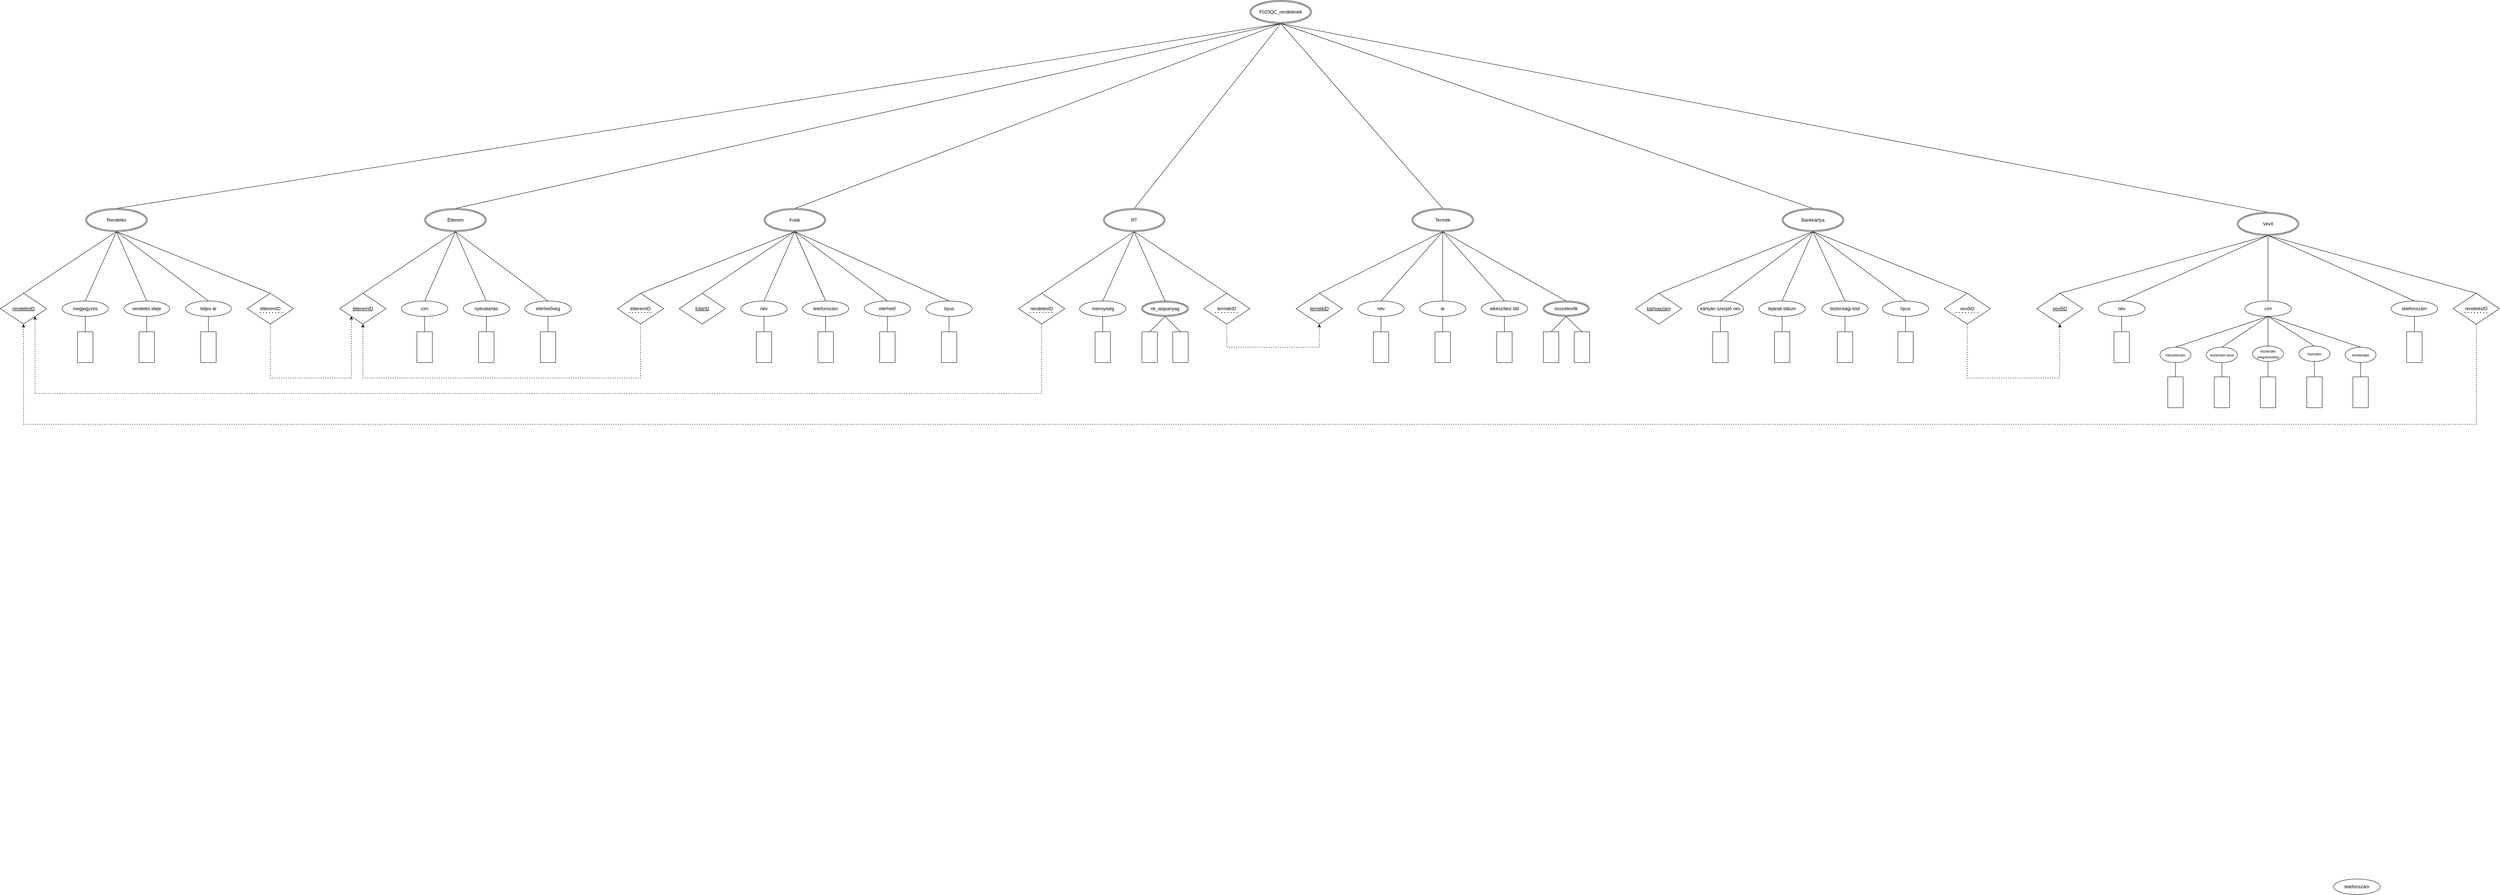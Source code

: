 <mxfile version="22.1.7" type="device">
  <diagram name="1 oldal" id="myJMkdNbuJBDaG0NU8WV">
    <mxGraphModel dx="2656" dy="1704" grid="1" gridSize="10" guides="1" tooltips="1" connect="1" arrows="1" fold="1" page="1" pageScale="1" pageWidth="827" pageHeight="1169" math="0" shadow="0">
      <root>
        <mxCell id="Xh-Kn0di37GIqZYWOdox-0" />
        <mxCell id="Xh-Kn0di37GIqZYWOdox-1" parent="Xh-Kn0di37GIqZYWOdox-0" />
        <mxCell id="Xh-Kn0di37GIqZYWOdox-28" value="név" style="ellipse;whiteSpace=wrap;html=1;align=center;" parent="Xh-Kn0di37GIqZYWOdox-1" vertex="1">
          <mxGeometry x="420" y="720" width="120" height="40" as="geometry" />
        </mxCell>
        <mxCell id="Xh-Kn0di37GIqZYWOdox-30" value="elérhető" style="ellipse;whiteSpace=wrap;html=1;align=center;" parent="Xh-Kn0di37GIqZYWOdox-1" vertex="1">
          <mxGeometry x="740" y="720" width="120" height="40" as="geometry" />
        </mxCell>
        <mxCell id="Xh-Kn0di37GIqZYWOdox-31" value="típus" style="ellipse;whiteSpace=wrap;html=1;align=center;" parent="Xh-Kn0di37GIqZYWOdox-1" vertex="1">
          <mxGeometry x="900" y="720" width="120" height="40" as="geometry" />
        </mxCell>
        <mxCell id="Xh-Kn0di37GIqZYWOdox-32" value="" style="endArrow=none;html=1;rounded=0;exitX=0.5;exitY=0;exitDx=0;exitDy=0;entryX=0.5;entryY=1;entryDx=0;entryDy=0;" parent="Xh-Kn0di37GIqZYWOdox-1" source="Xh-Kn0di37GIqZYWOdox-28" target="aaN7hWeITXNE_rKxyTwj-9" edge="1">
          <mxGeometry width="50" height="50" relative="1" as="geometry">
            <mxPoint x="600" y="710" as="sourcePoint" />
            <mxPoint x="410" y="630" as="targetPoint" />
          </mxGeometry>
        </mxCell>
        <mxCell id="Xh-Kn0di37GIqZYWOdox-33" value="" style="endArrow=none;html=1;rounded=0;exitX=0.5;exitY=0;exitDx=0;exitDy=0;entryX=0.5;entryY=1;entryDx=0;entryDy=0;" parent="Xh-Kn0di37GIqZYWOdox-1" source="Xh-Kn0di37GIqZYWOdox-29" target="aaN7hWeITXNE_rKxyTwj-9" edge="1">
          <mxGeometry width="50" height="50" relative="1" as="geometry">
            <mxPoint x="600" y="710" as="sourcePoint" />
            <mxPoint x="410" y="630" as="targetPoint" />
          </mxGeometry>
        </mxCell>
        <mxCell id="Xh-Kn0di37GIqZYWOdox-34" value="" style="endArrow=none;html=1;rounded=0;exitX=0.5;exitY=0;exitDx=0;exitDy=0;entryX=0.5;entryY=1;entryDx=0;entryDy=0;" parent="Xh-Kn0di37GIqZYWOdox-1" source="Xh-Kn0di37GIqZYWOdox-30" target="aaN7hWeITXNE_rKxyTwj-9" edge="1">
          <mxGeometry width="50" height="50" relative="1" as="geometry">
            <mxPoint x="600" y="710" as="sourcePoint" />
            <mxPoint x="410" y="630" as="targetPoint" />
          </mxGeometry>
        </mxCell>
        <mxCell id="Xh-Kn0di37GIqZYWOdox-35" value="" style="endArrow=none;html=1;rounded=0;exitX=0.5;exitY=0;exitDx=0;exitDy=0;entryX=0.5;entryY=1;entryDx=0;entryDy=0;" parent="Xh-Kn0di37GIqZYWOdox-1" source="Xh-Kn0di37GIqZYWOdox-29" target="aaN7hWeITXNE_rKxyTwj-9" edge="1">
          <mxGeometry width="50" height="50" relative="1" as="geometry">
            <mxPoint x="600" y="710" as="sourcePoint" />
            <mxPoint x="410" y="630" as="targetPoint" />
          </mxGeometry>
        </mxCell>
        <mxCell id="Xh-Kn0di37GIqZYWOdox-36" value="cím" style="ellipse;whiteSpace=wrap;html=1;align=center;" parent="Xh-Kn0di37GIqZYWOdox-1" vertex="1">
          <mxGeometry x="-460" y="720" width="120" height="40" as="geometry" />
        </mxCell>
        <mxCell id="Xh-Kn0di37GIqZYWOdox-37" value="elérhetőség" style="ellipse;whiteSpace=wrap;html=1;align=center;" parent="Xh-Kn0di37GIqZYWOdox-1" vertex="1">
          <mxGeometry x="-140" y="720" width="120" height="40" as="geometry" />
        </mxCell>
        <mxCell id="Xh-Kn0di37GIqZYWOdox-38" value="" style="endArrow=none;html=1;rounded=0;exitX=0.5;exitY=0;exitDx=0;exitDy=0;entryX=0.5;entryY=1;entryDx=0;entryDy=0;" parent="Xh-Kn0di37GIqZYWOdox-1" source="Xh-Kn0di37GIqZYWOdox-36" target="aaN7hWeITXNE_rKxyTwj-4" edge="1">
          <mxGeometry width="50" height="50" relative="1" as="geometry">
            <mxPoint x="-700" y="710" as="sourcePoint" />
            <mxPoint x="-640.0" y="630" as="targetPoint" />
          </mxGeometry>
        </mxCell>
        <mxCell id="Xh-Kn0di37GIqZYWOdox-39" value="" style="endArrow=none;html=1;rounded=0;exitX=0.5;exitY=0;exitDx=0;exitDy=0;entryX=0.5;entryY=1;entryDx=0;entryDy=0;" parent="Xh-Kn0di37GIqZYWOdox-1" source="Xh-Kn0di37GIqZYWOdox-37" target="aaN7hWeITXNE_rKxyTwj-4" edge="1">
          <mxGeometry width="50" height="50" relative="1" as="geometry">
            <mxPoint x="-700" y="710" as="sourcePoint" />
            <mxPoint x="-640.0" y="630" as="targetPoint" />
          </mxGeometry>
        </mxCell>
        <mxCell id="Xh-Kn0di37GIqZYWOdox-40" value="rendelés ideje" style="ellipse;whiteSpace=wrap;html=1;align=center;" parent="Xh-Kn0di37GIqZYWOdox-1" vertex="1">
          <mxGeometry x="-1180" y="720" width="119" height="40" as="geometry" />
        </mxCell>
        <mxCell id="Xh-Kn0di37GIqZYWOdox-41" value="megjegyzés" style="ellipse;whiteSpace=wrap;html=1;align=center;" parent="Xh-Kn0di37GIqZYWOdox-1" vertex="1">
          <mxGeometry x="-1340" y="720" width="120" height="40" as="geometry" />
        </mxCell>
        <mxCell id="Xh-Kn0di37GIqZYWOdox-44" value="" style="endArrow=none;html=1;rounded=0;exitX=0.5;exitY=0;exitDx=0;exitDy=0;entryX=0.5;entryY=1;entryDx=0;entryDy=0;" parent="Xh-Kn0di37GIqZYWOdox-1" source="Xh-Kn0di37GIqZYWOdox-40" target="M4JssvtR45Zc9jd6a05l-2" edge="1">
          <mxGeometry width="50" height="50" relative="1" as="geometry">
            <mxPoint x="-1100" y="670" as="sourcePoint" />
            <mxPoint x="-1220" y="590" as="targetPoint" />
          </mxGeometry>
        </mxCell>
        <mxCell id="Xh-Kn0di37GIqZYWOdox-45" value="" style="endArrow=none;html=1;rounded=0;exitX=0.5;exitY=0;exitDx=0;exitDy=0;entryX=0.5;entryY=1;entryDx=0;entryDy=0;" parent="Xh-Kn0di37GIqZYWOdox-1" source="Xh-Kn0di37GIqZYWOdox-41" target="M4JssvtR45Zc9jd6a05l-2" edge="1">
          <mxGeometry width="50" height="50" relative="1" as="geometry">
            <mxPoint x="-1100" y="670" as="sourcePoint" />
            <mxPoint x="-1220" y="590" as="targetPoint" />
          </mxGeometry>
        </mxCell>
        <mxCell id="Xh-Kn0di37GIqZYWOdox-46" value="ár" style="ellipse;whiteSpace=wrap;html=1;align=center;" parent="Xh-Kn0di37GIqZYWOdox-1" vertex="1">
          <mxGeometry x="2180" y="720" width="120" height="40" as="geometry" />
        </mxCell>
        <mxCell id="Xh-Kn0di37GIqZYWOdox-47" value="név" style="ellipse;whiteSpace=wrap;html=1;align=center;" parent="Xh-Kn0di37GIqZYWOdox-1" vertex="1">
          <mxGeometry x="2020" y="720" width="120" height="40" as="geometry" />
        </mxCell>
        <mxCell id="Xh-Kn0di37GIqZYWOdox-48" value="elkészítési idő" style="ellipse;whiteSpace=wrap;html=1;align=center;" parent="Xh-Kn0di37GIqZYWOdox-1" vertex="1">
          <mxGeometry x="2340" y="720" width="120" height="40" as="geometry" />
        </mxCell>
        <mxCell id="Xh-Kn0di37GIqZYWOdox-49" value="" style="endArrow=none;html=1;rounded=0;exitX=0.5;exitY=1;exitDx=0;exitDy=0;entryX=0.5;entryY=0;entryDx=0;entryDy=0;" parent="Xh-Kn0di37GIqZYWOdox-1" source="aaN7hWeITXNE_rKxyTwj-10" target="Xh-Kn0di37GIqZYWOdox-47" edge="1">
          <mxGeometry width="50" height="50" relative="1" as="geometry">
            <mxPoint x="1980" y="940" as="sourcePoint" />
            <mxPoint x="2150" y="1130" as="targetPoint" />
          </mxGeometry>
        </mxCell>
        <mxCell id="Xh-Kn0di37GIqZYWOdox-50" value="" style="endArrow=none;html=1;rounded=0;exitX=0.5;exitY=1;exitDx=0;exitDy=0;entryX=0.5;entryY=0;entryDx=0;entryDy=0;" parent="Xh-Kn0di37GIqZYWOdox-1" source="aaN7hWeITXNE_rKxyTwj-10" target="Xh-Kn0di37GIqZYWOdox-46" edge="1">
          <mxGeometry width="50" height="50" relative="1" as="geometry">
            <mxPoint x="1980" y="940" as="sourcePoint" />
            <mxPoint x="2150" y="1130" as="targetPoint" />
          </mxGeometry>
        </mxCell>
        <mxCell id="Xh-Kn0di37GIqZYWOdox-51" value="" style="endArrow=none;html=1;rounded=0;exitX=0.5;exitY=1;exitDx=0;exitDy=0;entryX=0.5;entryY=0;entryDx=0;entryDy=0;" parent="Xh-Kn0di37GIqZYWOdox-1" source="aaN7hWeITXNE_rKxyTwj-10" target="Xh-Kn0di37GIqZYWOdox-48" edge="1">
          <mxGeometry width="50" height="50" relative="1" as="geometry">
            <mxPoint x="1980" y="940" as="sourcePoint" />
            <mxPoint x="2150" y="1130" as="targetPoint" />
          </mxGeometry>
        </mxCell>
        <mxCell id="Xh-Kn0di37GIqZYWOdox-52" value="név" style="ellipse;whiteSpace=wrap;html=1;align=center;" parent="Xh-Kn0di37GIqZYWOdox-1" vertex="1">
          <mxGeometry x="3940" y="720" width="121" height="40" as="geometry" />
        </mxCell>
        <mxCell id="Xh-Kn0di37GIqZYWOdox-53" value="telefonszám" style="ellipse;whiteSpace=wrap;html=1;align=center;" parent="Xh-Kn0di37GIqZYWOdox-1" vertex="1">
          <mxGeometry x="4699" y="720" width="121" height="40" as="geometry" />
        </mxCell>
        <mxCell id="Xh-Kn0di37GIqZYWOdox-54" value="" style="endArrow=none;html=1;rounded=0;exitX=0.5;exitY=0;exitDx=0;exitDy=0;entryX=0.5;entryY=1;entryDx=0;entryDy=0;" parent="Xh-Kn0di37GIqZYWOdox-1" source="Xh-Kn0di37GIqZYWOdox-52" target="aaN7hWeITXNE_rKxyTwj-14" edge="1">
          <mxGeometry width="50" height="50" relative="1" as="geometry">
            <mxPoint x="2659" y="350" as="sourcePoint" />
            <mxPoint x="2619" y="240" as="targetPoint" />
          </mxGeometry>
        </mxCell>
        <mxCell id="Xh-Kn0di37GIqZYWOdox-55" value="" style="endArrow=none;html=1;rounded=0;exitX=0.5;exitY=0;exitDx=0;exitDy=0;entryX=0.5;entryY=1;entryDx=0;entryDy=0;" parent="Xh-Kn0di37GIqZYWOdox-1" source="Xh-Kn0di37GIqZYWOdox-53" target="aaN7hWeITXNE_rKxyTwj-14" edge="1">
          <mxGeometry width="50" height="50" relative="1" as="geometry">
            <mxPoint x="2659" y="350" as="sourcePoint" />
            <mxPoint x="2619" y="240" as="targetPoint" />
          </mxGeometry>
        </mxCell>
        <mxCell id="Xh-Kn0di37GIqZYWOdox-56" value="lejárati dátum" style="ellipse;whiteSpace=wrap;html=1;align=center;" parent="Xh-Kn0di37GIqZYWOdox-1" vertex="1">
          <mxGeometry x="3060" y="720" width="120" height="40" as="geometry" />
        </mxCell>
        <mxCell id="Xh-Kn0di37GIqZYWOdox-57" value="kártyán szerplő név" style="ellipse;whiteSpace=wrap;html=1;align=center;" parent="Xh-Kn0di37GIqZYWOdox-1" vertex="1">
          <mxGeometry x="2900" y="720" width="120" height="40" as="geometry" />
        </mxCell>
        <mxCell id="Xh-Kn0di37GIqZYWOdox-58" value="biztonsági kód" style="ellipse;whiteSpace=wrap;html=1;align=center;" parent="Xh-Kn0di37GIqZYWOdox-1" vertex="1">
          <mxGeometry x="3223" y="720" width="120" height="40" as="geometry" />
        </mxCell>
        <mxCell id="Xh-Kn0di37GIqZYWOdox-60" value="" style="endArrow=none;html=1;rounded=0;exitX=0.5;exitY=0;exitDx=0;exitDy=0;entryX=0.5;entryY=1;entryDx=0;entryDy=0;" parent="Xh-Kn0di37GIqZYWOdox-1" source="Xh-Kn0di37GIqZYWOdox-57" target="345c_xZCL3WyElE7TL_T-0" edge="1">
          <mxGeometry width="50" height="50" relative="1" as="geometry">
            <mxPoint x="3843" y="540" as="sourcePoint" />
            <mxPoint x="3953.0" y="460" as="targetPoint" />
          </mxGeometry>
        </mxCell>
        <mxCell id="Xh-Kn0di37GIqZYWOdox-61" value="" style="endArrow=none;html=1;rounded=0;exitX=0.5;exitY=0;exitDx=0;exitDy=0;entryX=0.5;entryY=1;entryDx=0;entryDy=0;" parent="Xh-Kn0di37GIqZYWOdox-1" source="Xh-Kn0di37GIqZYWOdox-56" target="345c_xZCL3WyElE7TL_T-0" edge="1">
          <mxGeometry width="50" height="50" relative="1" as="geometry">
            <mxPoint x="3843" y="540" as="sourcePoint" />
            <mxPoint x="3953.0" y="460" as="targetPoint" />
          </mxGeometry>
        </mxCell>
        <mxCell id="Xh-Kn0di37GIqZYWOdox-62" value="" style="endArrow=none;html=1;rounded=0;exitX=0.5;exitY=0;exitDx=0;exitDy=0;entryX=0.5;entryY=1;entryDx=0;entryDy=0;" parent="Xh-Kn0di37GIqZYWOdox-1" source="Xh-Kn0di37GIqZYWOdox-58" target="345c_xZCL3WyElE7TL_T-0" edge="1">
          <mxGeometry width="50" height="50" relative="1" as="geometry">
            <mxPoint x="3843" y="540" as="sourcePoint" />
            <mxPoint x="3953.0" y="460" as="targetPoint" />
          </mxGeometry>
        </mxCell>
        <mxCell id="Xh-Kn0di37GIqZYWOdox-63" value="" style="endArrow=none;html=1;rounded=0;exitX=0.5;exitY=0;exitDx=0;exitDy=0;entryX=0.5;entryY=1;entryDx=0;entryDy=0;" parent="Xh-Kn0di37GIqZYWOdox-1" source="Xh-Kn0di37GIqZYWOdox-59" target="345c_xZCL3WyElE7TL_T-0" edge="1">
          <mxGeometry width="50" height="50" relative="1" as="geometry">
            <mxPoint x="3843" y="540" as="sourcePoint" />
            <mxPoint x="3953.0" y="460" as="targetPoint" />
          </mxGeometry>
        </mxCell>
        <mxCell id="Xh-Kn0di37GIqZYWOdox-65" value="" style="endArrow=none;html=1;rounded=0;exitX=0.5;exitY=0;exitDx=0;exitDy=0;entryX=0.5;entryY=1;entryDx=0;entryDy=0;" parent="Xh-Kn0di37GIqZYWOdox-1" source="345c_xZCL3WyElE7TL_T-1" target="345c_xZCL3WyElE7TL_T-0" edge="1">
          <mxGeometry width="50" height="50" relative="1" as="geometry">
            <mxPoint x="2663" y="700" as="sourcePoint" />
            <mxPoint x="3953.0" y="460" as="targetPoint" />
          </mxGeometry>
        </mxCell>
        <mxCell id="Xh-Kn0di37GIqZYWOdox-67" value="" style="endArrow=none;html=1;rounded=0;exitX=0.5;exitY=0;exitDx=0;exitDy=0;entryX=0.5;entryY=1;entryDx=0;entryDy=0;" parent="Xh-Kn0di37GIqZYWOdox-1" source="aaN7hWeITXNE_rKxyTwj-15" target="aaN7hWeITXNE_rKxyTwj-14" edge="1">
          <mxGeometry width="50" height="50" relative="1" as="geometry">
            <mxPoint x="1739" y="390.0" as="sourcePoint" />
            <mxPoint x="1909" y="240" as="targetPoint" />
          </mxGeometry>
        </mxCell>
        <mxCell id="Xh-Kn0di37GIqZYWOdox-69" value="" style="endArrow=none;html=1;rounded=0;entryX=0.5;entryY=1;entryDx=0;entryDy=0;exitX=0.5;exitY=0;exitDx=0;exitDy=0;" parent="Xh-Kn0di37GIqZYWOdox-1" source="aaN7hWeITXNE_rKxyTwj-2" target="M4JssvtR45Zc9jd6a05l-2" edge="1">
          <mxGeometry width="50" height="50" relative="1" as="geometry">
            <mxPoint x="-1410" y="670" as="sourcePoint" />
            <mxPoint x="-1220" y="590" as="targetPoint" />
          </mxGeometry>
        </mxCell>
        <mxCell id="Xh-Kn0di37GIqZYWOdox-71" value="" style="endArrow=none;html=1;rounded=0;exitX=0.5;exitY=1;exitDx=0;exitDy=0;entryX=0.5;entryY=0;entryDx=0;entryDy=0;" parent="Xh-Kn0di37GIqZYWOdox-1" source="aaN7hWeITXNE_rKxyTwj-10" target="aaN7hWeITXNE_rKxyTwj-11" edge="1">
          <mxGeometry width="50" height="50" relative="1" as="geometry">
            <mxPoint x="1980" y="940" as="sourcePoint" />
            <mxPoint x="1740.0" y="820" as="targetPoint" />
          </mxGeometry>
        </mxCell>
        <mxCell id="Xh-Kn0di37GIqZYWOdox-73" value="" style="endArrow=none;html=1;rounded=0;exitX=0.5;exitY=0;exitDx=0;exitDy=0;entryX=0.5;entryY=1;entryDx=0;entryDy=0;" parent="Xh-Kn0di37GIqZYWOdox-1" source="aaN7hWeITXNE_rKxyTwj-6" target="aaN7hWeITXNE_rKxyTwj-4" edge="1">
          <mxGeometry width="50" height="50" relative="1" as="geometry">
            <mxPoint x="-820.0" y="750.0" as="sourcePoint" />
            <mxPoint x="-640.0" y="630" as="targetPoint" />
          </mxGeometry>
        </mxCell>
        <mxCell id="Xh-Kn0di37GIqZYWOdox-76" value="" style="endArrow=none;html=1;rounded=0;exitX=0.5;exitY=0;exitDx=0;exitDy=0;entryX=0.5;entryY=1;entryDx=0;entryDy=0;" parent="Xh-Kn0di37GIqZYWOdox-1" source="aaN7hWeITXNE_rKxyTwj-5" target="aaN7hWeITXNE_rKxyTwj-4" edge="1">
          <mxGeometry width="50" height="50" relative="1" as="geometry">
            <mxPoint x="-600.0" y="750.0" as="sourcePoint" />
            <mxPoint x="-640.0" y="630" as="targetPoint" />
          </mxGeometry>
        </mxCell>
        <mxCell id="Xh-Kn0di37GIqZYWOdox-78" value="" style="endArrow=none;html=1;rounded=0;exitX=0.5;exitY=0;exitDx=0;exitDy=0;entryX=0.5;entryY=1;entryDx=0;entryDy=0;" parent="Xh-Kn0di37GIqZYWOdox-1" source="aaN7hWeITXNE_rKxyTwj-1" target="M4JssvtR45Zc9jd6a05l-2" edge="1">
          <mxGeometry width="50" height="50" relative="1" as="geometry">
            <mxPoint x="-1040" y="710.0" as="sourcePoint" />
            <mxPoint x="-1220" y="590" as="targetPoint" />
          </mxGeometry>
        </mxCell>
        <mxCell id="Xh-Kn0di37GIqZYWOdox-80" value="" style="endArrow=none;html=1;rounded=0;exitX=0.5;exitY=1;exitDx=0;exitDy=0;entryX=0.5;entryY=0;entryDx=0;entryDy=0;" parent="Xh-Kn0di37GIqZYWOdox-1" source="aaN7hWeITXNE_rKxyTwj-10" target="dBNDkM5XXraihJlwGYf0-1" edge="1">
          <mxGeometry width="50" height="50" relative="1" as="geometry">
            <mxPoint x="1980" y="940" as="sourcePoint" />
            <mxPoint x="2560" y="720" as="targetPoint" />
          </mxGeometry>
        </mxCell>
        <mxCell id="Xh-Kn0di37GIqZYWOdox-83" value="&lt;font style=&quot;font-size: 9px;&quot;&gt;közterület megnevezése&lt;/font&gt;" style="ellipse;whiteSpace=wrap;html=1;align=center;" parent="Xh-Kn0di37GIqZYWOdox-1" vertex="1">
          <mxGeometry x="4340" y="837" width="80" height="40" as="geometry" />
        </mxCell>
        <mxCell id="Xh-Kn0di37GIqZYWOdox-84" value="&lt;font style=&quot;font-size: 9px;&quot;&gt;közterület neve&lt;/font&gt;" style="ellipse;whiteSpace=wrap;html=1;align=center;" parent="Xh-Kn0di37GIqZYWOdox-1" vertex="1">
          <mxGeometry x="4220" y="840" width="80.5" height="40" as="geometry" />
        </mxCell>
        <mxCell id="Xh-Kn0di37GIqZYWOdox-85" value="&lt;font style=&quot;font-size: 9px;&quot;&gt;irányítószám&lt;/font&gt;" style="ellipse;whiteSpace=wrap;html=1;align=center;" parent="Xh-Kn0di37GIqZYWOdox-1" vertex="1">
          <mxGeometry x="4100" y="840" width="80" height="40" as="geometry" />
        </mxCell>
        <mxCell id="Xh-Kn0di37GIqZYWOdox-86" value="&lt;font style=&quot;font-size: 9px;&quot;&gt;házszám&lt;/font&gt;" style="ellipse;whiteSpace=wrap;html=1;align=center;" parent="Xh-Kn0di37GIqZYWOdox-1" vertex="1">
          <mxGeometry x="4460" y="837" width="80.5" height="40" as="geometry" />
        </mxCell>
        <mxCell id="Xh-Kn0di37GIqZYWOdox-87" value="&lt;font style=&quot;font-size: 9px;&quot;&gt;emelet/ajtó&lt;/font&gt;" style="ellipse;whiteSpace=wrap;html=1;align=center;" parent="Xh-Kn0di37GIqZYWOdox-1" vertex="1">
          <mxGeometry x="4580" y="840" width="80" height="40" as="geometry" />
        </mxCell>
        <mxCell id="Xh-Kn0di37GIqZYWOdox-93" value="" style="endArrow=none;html=1;rounded=0;exitX=0.5;exitY=0;exitDx=0;exitDy=0;entryX=0.5;entryY=1;entryDx=0;entryDy=0;" parent="Xh-Kn0di37GIqZYWOdox-1" source="aaN7hWeITXNE_rKxyTwj-8" target="aaN7hWeITXNE_rKxyTwj-9" edge="1">
          <mxGeometry width="50" height="50" relative="1" as="geometry">
            <mxPoint x="170" y="750.0" as="sourcePoint" />
            <mxPoint x="410" y="630" as="targetPoint" />
          </mxGeometry>
        </mxCell>
        <mxCell id="M4JssvtR45Zc9jd6a05l-2" value="Rendelés" style="ellipse;shape=doubleEllipse;margin=3;whiteSpace=wrap;html=1;align=center;" parent="Xh-Kn0di37GIqZYWOdox-1" vertex="1">
          <mxGeometry x="-1279" y="480" width="160" height="60" as="geometry" />
        </mxCell>
        <mxCell id="aaN7hWeITXNE_rKxyTwj-1" value="teljes ár" style="ellipse;whiteSpace=wrap;html=1;align=center;" parent="Xh-Kn0di37GIqZYWOdox-1" vertex="1">
          <mxGeometry x="-1020" y="720" width="119" height="40" as="geometry" />
        </mxCell>
        <mxCell id="aaN7hWeITXNE_rKxyTwj-2" value="rendelésID" style="shape=rhombus;perimeter=rhombusPerimeter;whiteSpace=wrap;html=1;align=center;fontStyle=4" parent="Xh-Kn0di37GIqZYWOdox-1" vertex="1">
          <mxGeometry x="-1500" y="700" width="120" height="80" as="geometry" />
        </mxCell>
        <mxCell id="aaN7hWeITXNE_rKxyTwj-4" value="Étterem" style="ellipse;shape=doubleEllipse;margin=3;whiteSpace=wrap;html=1;align=center;" parent="Xh-Kn0di37GIqZYWOdox-1" vertex="1">
          <mxGeometry x="-400" y="480" width="160" height="60" as="geometry" />
        </mxCell>
        <mxCell id="aaN7hWeITXNE_rKxyTwj-5" value="nyitvatartás" style="ellipse;whiteSpace=wrap;html=1;align=center;" parent="Xh-Kn0di37GIqZYWOdox-1" vertex="1">
          <mxGeometry x="-300" y="720" width="120" height="40" as="geometry" />
        </mxCell>
        <mxCell id="aaN7hWeITXNE_rKxyTwj-6" value="étteremID" style="shape=rhombus;perimeter=rhombusPerimeter;whiteSpace=wrap;html=1;align=center;fontStyle=4" parent="Xh-Kn0di37GIqZYWOdox-1" vertex="1">
          <mxGeometry x="-620" y="700" width="120" height="80" as="geometry" />
        </mxCell>
        <mxCell id="aaN7hWeITXNE_rKxyTwj-7" value="" style="endArrow=none;html=1;rounded=0;exitX=0.5;exitY=0;exitDx=0;exitDy=0;entryX=0.5;entryY=1;entryDx=0;entryDy=0;" parent="Xh-Kn0di37GIqZYWOdox-1" source="Xh-Kn0di37GIqZYWOdox-31" target="aaN7hWeITXNE_rKxyTwj-9" edge="1">
          <mxGeometry width="50" height="50" relative="1" as="geometry">
            <mxPoint x="410" y="870" as="sourcePoint" />
            <mxPoint x="730" y="900" as="targetPoint" />
          </mxGeometry>
        </mxCell>
        <mxCell id="Xh-Kn0di37GIqZYWOdox-29" value="telefonszám" style="ellipse;whiteSpace=wrap;html=1;align=center;" parent="Xh-Kn0di37GIqZYWOdox-1" vertex="1">
          <mxGeometry x="580" y="720" width="120" height="40" as="geometry" />
        </mxCell>
        <mxCell id="aaN7hWeITXNE_rKxyTwj-8" value="futárID" style="shape=rhombus;perimeter=rhombusPerimeter;whiteSpace=wrap;html=1;align=center;fontStyle=4" parent="Xh-Kn0di37GIqZYWOdox-1" vertex="1">
          <mxGeometry x="260" y="700" width="120" height="80" as="geometry" />
        </mxCell>
        <mxCell id="aaN7hWeITXNE_rKxyTwj-9" value="Futár" style="ellipse;shape=doubleEllipse;margin=3;whiteSpace=wrap;html=1;align=center;" parent="Xh-Kn0di37GIqZYWOdox-1" vertex="1">
          <mxGeometry x="480" y="480" width="160" height="60" as="geometry" />
        </mxCell>
        <mxCell id="aaN7hWeITXNE_rKxyTwj-10" value="Termék" style="ellipse;shape=doubleEllipse;margin=3;whiteSpace=wrap;html=1;align=center;" parent="Xh-Kn0di37GIqZYWOdox-1" vertex="1">
          <mxGeometry x="2160" y="480" width="160" height="60" as="geometry" />
        </mxCell>
        <mxCell id="aaN7hWeITXNE_rKxyTwj-14" value="Vevő" style="ellipse;shape=doubleEllipse;margin=3;whiteSpace=wrap;html=1;align=center;" parent="Xh-Kn0di37GIqZYWOdox-1" vertex="1">
          <mxGeometry x="4300" y="490" width="160" height="60" as="geometry" />
        </mxCell>
        <mxCell id="aaN7hWeITXNE_rKxyTwj-15" value="vevőID" style="shape=rhombus;perimeter=rhombusPerimeter;whiteSpace=wrap;html=1;align=center;fontStyle=4" parent="Xh-Kn0di37GIqZYWOdox-1" vertex="1">
          <mxGeometry x="3780" y="700" width="120" height="80" as="geometry" />
        </mxCell>
        <mxCell id="345c_xZCL3WyElE7TL_T-0" value="Bankkártya" style="ellipse;shape=doubleEllipse;margin=3;whiteSpace=wrap;html=1;align=center;" parent="Xh-Kn0di37GIqZYWOdox-1" vertex="1">
          <mxGeometry x="3120" y="480" width="160" height="60" as="geometry" />
        </mxCell>
        <mxCell id="345c_xZCL3WyElE7TL_T-1" value="kártyaszám" style="shape=rhombus;perimeter=rhombusPerimeter;whiteSpace=wrap;html=1;align=center;fontStyle=4" parent="Xh-Kn0di37GIqZYWOdox-1" vertex="1">
          <mxGeometry x="2740" y="700" width="120" height="80" as="geometry" />
        </mxCell>
        <mxCell id="r0x1wRawukBs28vUSTCK-0" value="rendelésID" style="shape=rhombus;perimeter=rhombusPerimeter;whiteSpace=wrap;html=1;align=center;fontStyle=0" parent="Xh-Kn0di37GIqZYWOdox-1" vertex="1">
          <mxGeometry x="4860" y="700" width="120" height="80" as="geometry" />
        </mxCell>
        <mxCell id="r0x1wRawukBs28vUSTCK-1" value="" style="endArrow=none;html=1;rounded=0;exitX=0.5;exitY=0;exitDx=0;exitDy=0;entryX=0.5;entryY=1;entryDx=0;entryDy=0;" parent="Xh-Kn0di37GIqZYWOdox-1" source="r0x1wRawukBs28vUSTCK-0" target="aaN7hWeITXNE_rKxyTwj-14" edge="1">
          <mxGeometry width="50" height="50" relative="1" as="geometry">
            <mxPoint x="2060" y="320" as="sourcePoint" />
            <mxPoint x="2110" y="270" as="targetPoint" />
          </mxGeometry>
        </mxCell>
        <mxCell id="yQFo7qpWRUm1xgnEiaSd-1" value="vevőID" style="shape=rhombus;perimeter=rhombusPerimeter;whiteSpace=wrap;html=1;align=center;" parent="Xh-Kn0di37GIqZYWOdox-1" vertex="1">
          <mxGeometry x="3540" y="700" width="120" height="80" as="geometry" />
        </mxCell>
        <mxCell id="yQFo7qpWRUm1xgnEiaSd-2" value="" style="endArrow=none;html=1;rounded=0;exitX=0.5;exitY=0;exitDx=0;exitDy=0;entryX=0.5;entryY=1;entryDx=0;entryDy=0;" parent="Xh-Kn0di37GIqZYWOdox-1" source="yQFo7qpWRUm1xgnEiaSd-1" target="345c_xZCL3WyElE7TL_T-0" edge="1">
          <mxGeometry width="50" height="50" relative="1" as="geometry">
            <mxPoint x="3463" y="700" as="sourcePoint" />
            <mxPoint x="2723" y="870" as="targetPoint" />
          </mxGeometry>
        </mxCell>
        <mxCell id="yQFo7qpWRUm1xgnEiaSd-3" value="" style="endArrow=classic;html=1;rounded=0;exitX=0.5;exitY=1;exitDx=0;exitDy=0;entryX=0.5;entryY=1;entryDx=0;entryDy=0;edgeStyle=orthogonalEdgeStyle;dashed=1;" parent="Xh-Kn0di37GIqZYWOdox-1" source="yQFo7qpWRUm1xgnEiaSd-1" target="aaN7hWeITXNE_rKxyTwj-15" edge="1">
          <mxGeometry width="50" height="50" relative="1" as="geometry">
            <mxPoint x="690" y="790" as="sourcePoint" />
            <mxPoint x="740" y="740" as="targetPoint" />
            <Array as="points">
              <mxPoint x="3600" y="920" />
              <mxPoint x="3840" y="920" />
            </Array>
          </mxGeometry>
        </mxCell>
        <mxCell id="DVLYHYs1H094bhxdaPZL-0" value="étteremID" style="shape=rhombus;perimeter=rhombusPerimeter;whiteSpace=wrap;html=1;align=center;" parent="Xh-Kn0di37GIqZYWOdox-1" vertex="1">
          <mxGeometry x="-860" y="700" width="120" height="80" as="geometry" />
        </mxCell>
        <mxCell id="DVLYHYs1H094bhxdaPZL-1" value="" style="endArrow=none;html=1;rounded=0;exitX=0.5;exitY=1;exitDx=0;exitDy=0;entryX=0.5;entryY=0;entryDx=0;entryDy=0;" parent="Xh-Kn0di37GIqZYWOdox-1" source="M4JssvtR45Zc9jd6a05l-2" target="DVLYHYs1H094bhxdaPZL-0" edge="1">
          <mxGeometry width="50" height="50" relative="1" as="geometry">
            <mxPoint x="-460" y="840" as="sourcePoint" />
            <mxPoint x="-410" y="790" as="targetPoint" />
          </mxGeometry>
        </mxCell>
        <mxCell id="DVLYHYs1H094bhxdaPZL-2" value="" style="endArrow=classic;html=1;rounded=0;entryX=0;entryY=1;entryDx=0;entryDy=0;edgeStyle=orthogonalEdgeStyle;exitX=0.5;exitY=1;exitDx=0;exitDy=0;dashed=1;" parent="Xh-Kn0di37GIqZYWOdox-1" source="DVLYHYs1H094bhxdaPZL-0" target="aaN7hWeITXNE_rKxyTwj-6" edge="1">
          <mxGeometry width="50" height="50" relative="1" as="geometry">
            <mxPoint x="-460" y="840" as="sourcePoint" />
            <mxPoint x="-410" y="790" as="targetPoint" />
            <Array as="points">
              <mxPoint x="-800" y="920" />
              <mxPoint x="-590" y="920" />
            </Array>
          </mxGeometry>
        </mxCell>
        <mxCell id="ncjee4Aue2dsqnZww5rq-0" value="étteremID" style="shape=rhombus;perimeter=rhombusPerimeter;whiteSpace=wrap;html=1;align=center;" parent="Xh-Kn0di37GIqZYWOdox-1" vertex="1">
          <mxGeometry x="100" y="700" width="120" height="80" as="geometry" />
        </mxCell>
        <mxCell id="ncjee4Aue2dsqnZww5rq-1" value="" style="endArrow=none;html=1;rounded=0;exitX=0.5;exitY=0;exitDx=0;exitDy=0;entryX=0.5;entryY=1;entryDx=0;entryDy=0;" parent="Xh-Kn0di37GIqZYWOdox-1" source="ncjee4Aue2dsqnZww5rq-0" target="aaN7hWeITXNE_rKxyTwj-9" edge="1">
          <mxGeometry width="50" height="50" relative="1" as="geometry">
            <mxPoint x="60" y="720" as="sourcePoint" />
            <mxPoint x="110" y="670" as="targetPoint" />
          </mxGeometry>
        </mxCell>
        <mxCell id="ncjee4Aue2dsqnZww5rq-2" value="" style="endArrow=classic;html=1;rounded=0;exitX=0.5;exitY=1;exitDx=0;exitDy=0;entryX=0.5;entryY=1;entryDx=0;entryDy=0;edgeStyle=orthogonalEdgeStyle;dashed=1;" parent="Xh-Kn0di37GIqZYWOdox-1" source="ncjee4Aue2dsqnZww5rq-0" target="aaN7hWeITXNE_rKxyTwj-6" edge="1">
          <mxGeometry width="50" height="50" relative="1" as="geometry">
            <mxPoint x="60" y="720" as="sourcePoint" />
            <mxPoint x="110" y="670" as="targetPoint" />
            <Array as="points">
              <mxPoint x="160" y="920" />
              <mxPoint x="-560" y="920" />
            </Array>
          </mxGeometry>
        </mxCell>
        <mxCell id="PA8aLBM9HCZWolVJA6t9-0" value="RT" style="ellipse;shape=doubleEllipse;margin=3;whiteSpace=wrap;html=1;align=center;" parent="Xh-Kn0di37GIqZYWOdox-1" vertex="1">
          <mxGeometry x="1360" y="480" width="160" height="60" as="geometry" />
        </mxCell>
        <mxCell id="PA8aLBM9HCZWolVJA6t9-1" value="mennyiség" style="ellipse;whiteSpace=wrap;html=1;align=center;" parent="Xh-Kn0di37GIqZYWOdox-1" vertex="1">
          <mxGeometry x="1298.5" y="720" width="120" height="40" as="geometry" />
        </mxCell>
        <mxCell id="PA8aLBM9HCZWolVJA6t9-2" value="" style="endArrow=none;html=1;rounded=0;exitX=0.5;exitY=0;exitDx=0;exitDy=0;entryX=0.5;entryY=1;entryDx=0;entryDy=0;" parent="Xh-Kn0di37GIqZYWOdox-1" source="PA8aLBM9HCZWolVJA6t9-1" target="PA8aLBM9HCZWolVJA6t9-0" edge="1">
          <mxGeometry width="50" height="50" relative="1" as="geometry">
            <mxPoint x="610" y="965" as="sourcePoint" />
            <mxPoint x="660" y="915" as="targetPoint" />
          </mxGeometry>
        </mxCell>
        <mxCell id="PA8aLBM9HCZWolVJA6t9-4" value="rendelésID" style="shape=rhombus;perimeter=rhombusPerimeter;whiteSpace=wrap;html=1;align=center;" parent="Xh-Kn0di37GIqZYWOdox-1" vertex="1">
          <mxGeometry x="1140" y="700" width="120" height="80" as="geometry" />
        </mxCell>
        <mxCell id="PA8aLBM9HCZWolVJA6t9-5" value="" style="endArrow=none;html=1;rounded=0;exitX=0.5;exitY=0;exitDx=0;exitDy=0;entryX=0.5;entryY=1;entryDx=0;entryDy=0;" parent="Xh-Kn0di37GIqZYWOdox-1" source="PA8aLBM9HCZWolVJA6t9-4" target="PA8aLBM9HCZWolVJA6t9-0" edge="1">
          <mxGeometry width="50" height="50" relative="1" as="geometry">
            <mxPoint x="790" y="965" as="sourcePoint" />
            <mxPoint x="840" y="915" as="targetPoint" />
          </mxGeometry>
        </mxCell>
        <mxCell id="PA8aLBM9HCZWolVJA6t9-6" value="termékID" style="shape=rhombus;perimeter=rhombusPerimeter;whiteSpace=wrap;html=1;align=center;" parent="Xh-Kn0di37GIqZYWOdox-1" vertex="1">
          <mxGeometry x="1620" y="700" width="120" height="80" as="geometry" />
        </mxCell>
        <mxCell id="PA8aLBM9HCZWolVJA6t9-7" value="" style="endArrow=none;html=1;rounded=0;exitX=0.5;exitY=1;exitDx=0;exitDy=0;entryX=0.5;entryY=0;entryDx=0;entryDy=0;" parent="Xh-Kn0di37GIqZYWOdox-1" source="PA8aLBM9HCZWolVJA6t9-0" target="PA8aLBM9HCZWolVJA6t9-6" edge="1">
          <mxGeometry width="50" height="50" relative="1" as="geometry">
            <mxPoint x="1470" y="795" as="sourcePoint" />
            <mxPoint x="1520" y="745" as="targetPoint" />
          </mxGeometry>
        </mxCell>
        <mxCell id="PA8aLBM9HCZWolVJA6t9-8" value="" style="endArrow=classic;html=1;rounded=0;exitX=0.5;exitY=1;exitDx=0;exitDy=0;entryX=1;entryY=1;entryDx=0;entryDy=0;edgeStyle=orthogonalEdgeStyle;dashed=1;" parent="Xh-Kn0di37GIqZYWOdox-1" source="PA8aLBM9HCZWolVJA6t9-4" target="aaN7hWeITXNE_rKxyTwj-2" edge="1">
          <mxGeometry width="50" height="50" relative="1" as="geometry">
            <mxPoint x="1610" y="690" as="sourcePoint" />
            <mxPoint x="-1414.118" y="820" as="targetPoint" />
            <Array as="points">
              <mxPoint x="1200" y="960" />
              <mxPoint x="-1410" y="960" />
            </Array>
          </mxGeometry>
        </mxCell>
        <mxCell id="aaN7hWeITXNE_rKxyTwj-11" value="termékID" style="shape=rhombus;perimeter=rhombusPerimeter;whiteSpace=wrap;html=1;align=center;fontStyle=4" parent="Xh-Kn0di37GIqZYWOdox-1" vertex="1">
          <mxGeometry x="1860" y="700" width="120" height="80" as="geometry" />
        </mxCell>
        <mxCell id="g_2qllGUYKkwJUjAIWZy-0" value="" style="endArrow=classic;html=1;rounded=0;exitX=0.5;exitY=1;exitDx=0;exitDy=0;entryX=0.5;entryY=1;entryDx=0;entryDy=0;edgeStyle=orthogonalEdgeStyle;dashed=1;" parent="Xh-Kn0di37GIqZYWOdox-1" source="PA8aLBM9HCZWolVJA6t9-6" target="aaN7hWeITXNE_rKxyTwj-11" edge="1">
          <mxGeometry width="50" height="50" relative="1" as="geometry">
            <mxPoint x="2050" y="500" as="sourcePoint" />
            <mxPoint x="2100" y="450" as="targetPoint" />
            <Array as="points">
              <mxPoint x="1680" y="840" />
              <mxPoint x="1920" y="840" />
            </Array>
          </mxGeometry>
        </mxCell>
        <mxCell id="pCgSt5Hupfk0SRYjgn7x-1" value="" style="endArrow=classic;html=1;rounded=0;exitX=0.5;exitY=1;exitDx=0;exitDy=0;entryX=0.5;entryY=1;entryDx=0;entryDy=0;edgeStyle=orthogonalEdgeStyle;dashed=1;" parent="Xh-Kn0di37GIqZYWOdox-1" source="r0x1wRawukBs28vUSTCK-0" target="aaN7hWeITXNE_rKxyTwj-2" edge="1">
          <mxGeometry width="50" height="50" relative="1" as="geometry">
            <mxPoint x="4870" y="660" as="sourcePoint" />
            <mxPoint x="4920" y="610" as="targetPoint" />
            <Array as="points">
              <mxPoint x="4920" y="1040" />
              <mxPoint x="-1440" y="1040" />
            </Array>
          </mxGeometry>
        </mxCell>
        <mxCell id="pCgSt5Hupfk0SRYjgn7x-2" value="F023QC_rendelesek" style="ellipse;shape=doubleEllipse;margin=3;whiteSpace=wrap;html=1;align=center;" parent="Xh-Kn0di37GIqZYWOdox-1" vertex="1">
          <mxGeometry x="1740" y="-60" width="160" height="60" as="geometry" />
        </mxCell>
        <mxCell id="pCgSt5Hupfk0SRYjgn7x-3" value="" style="endArrow=none;html=1;rounded=0;exitX=0.5;exitY=0;exitDx=0;exitDy=0;entryX=0.5;entryY=1;entryDx=0;entryDy=0;" parent="Xh-Kn0di37GIqZYWOdox-1" source="M4JssvtR45Zc9jd6a05l-2" target="pCgSt5Hupfk0SRYjgn7x-2" edge="1">
          <mxGeometry width="50" height="50" relative="1" as="geometry">
            <mxPoint x="1290" y="-190" as="sourcePoint" />
            <mxPoint x="1340" y="-240" as="targetPoint" />
          </mxGeometry>
        </mxCell>
        <mxCell id="pCgSt5Hupfk0SRYjgn7x-4" value="" style="endArrow=none;html=1;rounded=0;exitX=0.5;exitY=0;exitDx=0;exitDy=0;entryX=0.5;entryY=1;entryDx=0;entryDy=0;" parent="Xh-Kn0di37GIqZYWOdox-1" source="aaN7hWeITXNE_rKxyTwj-4" target="pCgSt5Hupfk0SRYjgn7x-2" edge="1">
          <mxGeometry width="50" height="50" relative="1" as="geometry">
            <mxPoint x="1290" y="-190" as="sourcePoint" />
            <mxPoint x="1340" y="-240" as="targetPoint" />
          </mxGeometry>
        </mxCell>
        <mxCell id="pCgSt5Hupfk0SRYjgn7x-5" value="" style="endArrow=none;html=1;rounded=0;exitX=0.5;exitY=0;exitDx=0;exitDy=0;entryX=0.5;entryY=1;entryDx=0;entryDy=0;" parent="Xh-Kn0di37GIqZYWOdox-1" source="aaN7hWeITXNE_rKxyTwj-9" target="pCgSt5Hupfk0SRYjgn7x-2" edge="1">
          <mxGeometry width="50" height="50" relative="1" as="geometry">
            <mxPoint x="1290" y="-190" as="sourcePoint" />
            <mxPoint x="1340" y="-240" as="targetPoint" />
          </mxGeometry>
        </mxCell>
        <mxCell id="pCgSt5Hupfk0SRYjgn7x-6" value="" style="endArrow=none;html=1;rounded=0;exitX=0.5;exitY=0;exitDx=0;exitDy=0;entryX=0.5;entryY=1;entryDx=0;entryDy=0;" parent="Xh-Kn0di37GIqZYWOdox-1" source="PA8aLBM9HCZWolVJA6t9-0" target="pCgSt5Hupfk0SRYjgn7x-2" edge="1">
          <mxGeometry width="50" height="50" relative="1" as="geometry">
            <mxPoint x="1290" y="-190" as="sourcePoint" />
            <mxPoint x="1340" y="-240" as="targetPoint" />
          </mxGeometry>
        </mxCell>
        <mxCell id="pCgSt5Hupfk0SRYjgn7x-7" value="" style="endArrow=none;html=1;rounded=0;exitX=0.5;exitY=0;exitDx=0;exitDy=0;entryX=0.5;entryY=1;entryDx=0;entryDy=0;" parent="Xh-Kn0di37GIqZYWOdox-1" source="aaN7hWeITXNE_rKxyTwj-10" target="pCgSt5Hupfk0SRYjgn7x-2" edge="1">
          <mxGeometry width="50" height="50" relative="1" as="geometry">
            <mxPoint x="1290" y="-190" as="sourcePoint" />
            <mxPoint x="1340" y="-240" as="targetPoint" />
          </mxGeometry>
        </mxCell>
        <mxCell id="pCgSt5Hupfk0SRYjgn7x-8" value="" style="endArrow=none;html=1;rounded=0;exitX=0.5;exitY=0;exitDx=0;exitDy=0;entryX=0.5;entryY=1;entryDx=0;entryDy=0;" parent="Xh-Kn0di37GIqZYWOdox-1" source="345c_xZCL3WyElE7TL_T-0" target="pCgSt5Hupfk0SRYjgn7x-2" edge="1">
          <mxGeometry width="50" height="50" relative="1" as="geometry">
            <mxPoint x="1290" y="-190" as="sourcePoint" />
            <mxPoint x="1340" y="-240" as="targetPoint" />
          </mxGeometry>
        </mxCell>
        <mxCell id="pCgSt5Hupfk0SRYjgn7x-10" value="" style="endArrow=none;html=1;rounded=0;exitX=0.5;exitY=0;exitDx=0;exitDy=0;entryX=0.5;entryY=1;entryDx=0;entryDy=0;" parent="Xh-Kn0di37GIqZYWOdox-1" source="aaN7hWeITXNE_rKxyTwj-14" target="pCgSt5Hupfk0SRYjgn7x-2" edge="1">
          <mxGeometry width="50" height="50" relative="1" as="geometry">
            <mxPoint x="1820" y="-190" as="sourcePoint" />
            <mxPoint x="1870" y="-240" as="targetPoint" />
          </mxGeometry>
        </mxCell>
        <mxCell id="qfJxJ11XqiEPvi0X_yUr-5" value="" style="endArrow=none;dashed=1;html=1;dashPattern=1 3;strokeWidth=2;rounded=0;" parent="Xh-Kn0di37GIqZYWOdox-1" edge="1">
          <mxGeometry width="50" height="50" relative="1" as="geometry">
            <mxPoint x="1650" y="750" as="sourcePoint" />
            <mxPoint x="1710" y="750" as="targetPoint" />
          </mxGeometry>
        </mxCell>
        <mxCell id="qfJxJ11XqiEPvi0X_yUr-6" value="" style="endArrow=none;dashed=1;html=1;dashPattern=1 3;strokeWidth=2;rounded=0;" parent="Xh-Kn0di37GIqZYWOdox-1" edge="1">
          <mxGeometry width="50" height="50" relative="1" as="geometry">
            <mxPoint x="1170" y="750" as="sourcePoint" />
            <mxPoint x="1230" y="750" as="targetPoint" />
          </mxGeometry>
        </mxCell>
        <mxCell id="qfJxJ11XqiEPvi0X_yUr-7" value="" style="endArrow=none;dashed=1;html=1;dashPattern=1 3;strokeWidth=2;rounded=0;" parent="Xh-Kn0di37GIqZYWOdox-1" edge="1">
          <mxGeometry width="50" height="50" relative="1" as="geometry">
            <mxPoint x="130" y="750" as="sourcePoint" />
            <mxPoint x="190" y="750" as="targetPoint" />
          </mxGeometry>
        </mxCell>
        <mxCell id="qfJxJ11XqiEPvi0X_yUr-8" value="" style="endArrow=none;dashed=1;html=1;dashPattern=1 3;strokeWidth=2;rounded=0;" parent="Xh-Kn0di37GIqZYWOdox-1" edge="1">
          <mxGeometry width="50" height="50" relative="1" as="geometry">
            <mxPoint x="-827" y="750" as="sourcePoint" />
            <mxPoint x="-767" y="750" as="targetPoint" />
          </mxGeometry>
        </mxCell>
        <mxCell id="qfJxJ11XqiEPvi0X_yUr-9" value="" style="rounded=0;whiteSpace=wrap;html=1;rotation=90;" parent="Xh-Kn0di37GIqZYWOdox-1" vertex="1">
          <mxGeometry x="-1320" y="820" width="80" height="40" as="geometry" />
        </mxCell>
        <mxCell id="qfJxJ11XqiEPvi0X_yUr-10" value="" style="rounded=0;whiteSpace=wrap;html=1;rotation=90;" parent="Xh-Kn0di37GIqZYWOdox-1" vertex="1">
          <mxGeometry x="-1160.5" y="820" width="80" height="40" as="geometry" />
        </mxCell>
        <mxCell id="qfJxJ11XqiEPvi0X_yUr-11" value="" style="rounded=0;whiteSpace=wrap;html=1;rotation=90;" parent="Xh-Kn0di37GIqZYWOdox-1" vertex="1">
          <mxGeometry x="-1000.5" y="820" width="80" height="40" as="geometry" />
        </mxCell>
        <mxCell id="qfJxJ11XqiEPvi0X_yUr-12" value="" style="endArrow=none;html=1;rounded=0;exitX=0;exitY=0.5;exitDx=0;exitDy=0;entryX=0.5;entryY=1;entryDx=0;entryDy=0;" parent="Xh-Kn0di37GIqZYWOdox-1" source="qfJxJ11XqiEPvi0X_yUr-9" target="Xh-Kn0di37GIqZYWOdox-41" edge="1">
          <mxGeometry width="50" height="50" relative="1" as="geometry">
            <mxPoint x="-890" y="670" as="sourcePoint" />
            <mxPoint x="-840" y="620" as="targetPoint" />
          </mxGeometry>
        </mxCell>
        <mxCell id="qfJxJ11XqiEPvi0X_yUr-13" value="" style="endArrow=none;html=1;rounded=0;exitX=0;exitY=0.5;exitDx=0;exitDy=0;entryX=0.5;entryY=1;entryDx=0;entryDy=0;" parent="Xh-Kn0di37GIqZYWOdox-1" source="qfJxJ11XqiEPvi0X_yUr-10" target="Xh-Kn0di37GIqZYWOdox-40" edge="1">
          <mxGeometry width="50" height="50" relative="1" as="geometry">
            <mxPoint x="-890" y="670" as="sourcePoint" />
            <mxPoint x="-840" y="620" as="targetPoint" />
          </mxGeometry>
        </mxCell>
        <mxCell id="qfJxJ11XqiEPvi0X_yUr-14" value="" style="endArrow=none;html=1;rounded=0;exitX=0;exitY=0.5;exitDx=0;exitDy=0;entryX=0.5;entryY=1;entryDx=0;entryDy=0;" parent="Xh-Kn0di37GIqZYWOdox-1" source="qfJxJ11XqiEPvi0X_yUr-11" target="aaN7hWeITXNE_rKxyTwj-1" edge="1">
          <mxGeometry width="50" height="50" relative="1" as="geometry">
            <mxPoint x="-890" y="670" as="sourcePoint" />
            <mxPoint x="-840" y="620" as="targetPoint" />
          </mxGeometry>
        </mxCell>
        <mxCell id="qfJxJ11XqiEPvi0X_yUr-15" value="" style="rounded=0;whiteSpace=wrap;html=1;rotation=90;" parent="Xh-Kn0di37GIqZYWOdox-1" vertex="1">
          <mxGeometry x="-440" y="820" width="80" height="40" as="geometry" />
        </mxCell>
        <mxCell id="qfJxJ11XqiEPvi0X_yUr-16" value="" style="rounded=0;whiteSpace=wrap;html=1;rotation=90;" parent="Xh-Kn0di37GIqZYWOdox-1" vertex="1">
          <mxGeometry x="-280" y="820" width="80" height="40" as="geometry" />
        </mxCell>
        <mxCell id="qfJxJ11XqiEPvi0X_yUr-17" value="" style="rounded=0;whiteSpace=wrap;html=1;rotation=90;" parent="Xh-Kn0di37GIqZYWOdox-1" vertex="1">
          <mxGeometry x="-120" y="820" width="80" height="40" as="geometry" />
        </mxCell>
        <mxCell id="qfJxJ11XqiEPvi0X_yUr-18" value="" style="endArrow=none;html=1;rounded=0;exitX=0;exitY=0.5;exitDx=0;exitDy=0;entryX=0.5;entryY=1;entryDx=0;entryDy=0;" parent="Xh-Kn0di37GIqZYWOdox-1" source="qfJxJ11XqiEPvi0X_yUr-15" target="Xh-Kn0di37GIqZYWOdox-36" edge="1">
          <mxGeometry width="50" height="50" relative="1" as="geometry">
            <mxPoint x="-420" y="670" as="sourcePoint" />
            <mxPoint x="-370" y="620" as="targetPoint" />
          </mxGeometry>
        </mxCell>
        <mxCell id="qfJxJ11XqiEPvi0X_yUr-19" value="" style="endArrow=none;html=1;rounded=0;exitX=0;exitY=0.5;exitDx=0;exitDy=0;entryX=0.5;entryY=1;entryDx=0;entryDy=0;" parent="Xh-Kn0di37GIqZYWOdox-1" source="qfJxJ11XqiEPvi0X_yUr-16" target="aaN7hWeITXNE_rKxyTwj-5" edge="1">
          <mxGeometry width="50" height="50" relative="1" as="geometry">
            <mxPoint x="-420" y="670" as="sourcePoint" />
            <mxPoint x="-370" y="620" as="targetPoint" />
          </mxGeometry>
        </mxCell>
        <mxCell id="qfJxJ11XqiEPvi0X_yUr-20" value="" style="endArrow=none;html=1;rounded=0;exitX=0;exitY=0.5;exitDx=0;exitDy=0;entryX=0.5;entryY=1;entryDx=0;entryDy=0;" parent="Xh-Kn0di37GIqZYWOdox-1" source="qfJxJ11XqiEPvi0X_yUr-17" target="Xh-Kn0di37GIqZYWOdox-37" edge="1">
          <mxGeometry width="50" height="50" relative="1" as="geometry">
            <mxPoint x="-420" y="670" as="sourcePoint" />
            <mxPoint x="-370" y="620" as="targetPoint" />
          </mxGeometry>
        </mxCell>
        <mxCell id="qfJxJ11XqiEPvi0X_yUr-21" value="" style="rounded=0;whiteSpace=wrap;html=1;rotation=90;" parent="Xh-Kn0di37GIqZYWOdox-1" vertex="1">
          <mxGeometry x="440" y="820" width="80" height="40" as="geometry" />
        </mxCell>
        <mxCell id="qfJxJ11XqiEPvi0X_yUr-22" value="" style="rounded=0;whiteSpace=wrap;html=1;rotation=90;" parent="Xh-Kn0di37GIqZYWOdox-1" vertex="1">
          <mxGeometry x="600" y="820" width="80" height="40" as="geometry" />
        </mxCell>
        <mxCell id="qfJxJ11XqiEPvi0X_yUr-23" value="" style="rounded=0;whiteSpace=wrap;html=1;rotation=90;" parent="Xh-Kn0di37GIqZYWOdox-1" vertex="1">
          <mxGeometry x="760" y="820" width="80" height="40" as="geometry" />
        </mxCell>
        <mxCell id="qfJxJ11XqiEPvi0X_yUr-24" value="" style="rounded=0;whiteSpace=wrap;html=1;rotation=90;" parent="Xh-Kn0di37GIqZYWOdox-1" vertex="1">
          <mxGeometry x="920" y="820" width="80" height="40" as="geometry" />
        </mxCell>
        <mxCell id="qfJxJ11XqiEPvi0X_yUr-25" value="" style="endArrow=none;html=1;rounded=0;exitX=0;exitY=0.5;exitDx=0;exitDy=0;entryX=0.5;entryY=1;entryDx=0;entryDy=0;" parent="Xh-Kn0di37GIqZYWOdox-1" source="qfJxJ11XqiEPvi0X_yUr-21" target="Xh-Kn0di37GIqZYWOdox-28" edge="1">
          <mxGeometry width="50" height="50" relative="1" as="geometry">
            <mxPoint x="430" y="670" as="sourcePoint" />
            <mxPoint x="480" y="620" as="targetPoint" />
          </mxGeometry>
        </mxCell>
        <mxCell id="qfJxJ11XqiEPvi0X_yUr-26" value="" style="endArrow=none;html=1;rounded=0;exitX=0;exitY=0.5;exitDx=0;exitDy=0;entryX=0.5;entryY=1;entryDx=0;entryDy=0;" parent="Xh-Kn0di37GIqZYWOdox-1" source="qfJxJ11XqiEPvi0X_yUr-22" target="Xh-Kn0di37GIqZYWOdox-29" edge="1">
          <mxGeometry width="50" height="50" relative="1" as="geometry">
            <mxPoint x="430" y="670" as="sourcePoint" />
            <mxPoint x="480" y="620" as="targetPoint" />
          </mxGeometry>
        </mxCell>
        <mxCell id="qfJxJ11XqiEPvi0X_yUr-27" value="" style="endArrow=none;html=1;rounded=0;exitX=0;exitY=0.5;exitDx=0;exitDy=0;entryX=0.5;entryY=1;entryDx=0;entryDy=0;" parent="Xh-Kn0di37GIqZYWOdox-1" source="qfJxJ11XqiEPvi0X_yUr-23" target="Xh-Kn0di37GIqZYWOdox-30" edge="1">
          <mxGeometry width="50" height="50" relative="1" as="geometry">
            <mxPoint x="430" y="670" as="sourcePoint" />
            <mxPoint x="480" y="620" as="targetPoint" />
          </mxGeometry>
        </mxCell>
        <mxCell id="qfJxJ11XqiEPvi0X_yUr-28" value="" style="endArrow=none;html=1;rounded=0;exitX=0;exitY=0.5;exitDx=0;exitDy=0;entryX=0.5;entryY=1;entryDx=0;entryDy=0;" parent="Xh-Kn0di37GIqZYWOdox-1" source="qfJxJ11XqiEPvi0X_yUr-24" target="Xh-Kn0di37GIqZYWOdox-31" edge="1">
          <mxGeometry width="50" height="50" relative="1" as="geometry">
            <mxPoint x="430" y="670" as="sourcePoint" />
            <mxPoint x="480" y="620" as="targetPoint" />
          </mxGeometry>
        </mxCell>
        <mxCell id="qfJxJ11XqiEPvi0X_yUr-29" value="" style="rounded=0;whiteSpace=wrap;html=1;rotation=90;" parent="Xh-Kn0di37GIqZYWOdox-1" vertex="1">
          <mxGeometry x="1318.5" y="820" width="80" height="40" as="geometry" />
        </mxCell>
        <mxCell id="qfJxJ11XqiEPvi0X_yUr-30" value="" style="endArrow=none;html=1;rounded=0;exitX=0;exitY=0.5;exitDx=0;exitDy=0;entryX=0.5;entryY=1;entryDx=0;entryDy=0;" parent="Xh-Kn0di37GIqZYWOdox-1" source="qfJxJ11XqiEPvi0X_yUr-29" target="PA8aLBM9HCZWolVJA6t9-1" edge="1">
          <mxGeometry width="50" height="50" relative="1" as="geometry">
            <mxPoint x="1560" y="670" as="sourcePoint" />
            <mxPoint x="1610" y="620" as="targetPoint" />
          </mxGeometry>
        </mxCell>
        <mxCell id="qfJxJ11XqiEPvi0X_yUr-31" value="" style="rounded=0;whiteSpace=wrap;html=1;rotation=90;" parent="Xh-Kn0di37GIqZYWOdox-1" vertex="1">
          <mxGeometry x="2040" y="820" width="80" height="40" as="geometry" />
        </mxCell>
        <mxCell id="qfJxJ11XqiEPvi0X_yUr-32" value="" style="endArrow=none;html=1;rounded=0;exitX=0;exitY=0.5;exitDx=0;exitDy=0;entryX=0.5;entryY=1;entryDx=0;entryDy=0;" parent="Xh-Kn0di37GIqZYWOdox-1" source="qfJxJ11XqiEPvi0X_yUr-31" target="Xh-Kn0di37GIqZYWOdox-47" edge="1">
          <mxGeometry width="50" height="50" relative="1" as="geometry">
            <mxPoint x="1560" y="670" as="sourcePoint" />
            <mxPoint x="1610" y="620" as="targetPoint" />
          </mxGeometry>
        </mxCell>
        <mxCell id="qfJxJ11XqiEPvi0X_yUr-33" value="" style="endArrow=none;html=1;rounded=0;exitX=0;exitY=0.5;exitDx=0;exitDy=0;entryX=0.5;entryY=1;entryDx=0;entryDy=0;" parent="Xh-Kn0di37GIqZYWOdox-1" source="qfJxJ11XqiEPvi0X_yUr-34" target="Xh-Kn0di37GIqZYWOdox-46" edge="1">
          <mxGeometry width="50" height="50" relative="1" as="geometry">
            <mxPoint x="2490" y="670" as="sourcePoint" />
            <mxPoint x="2540" y="620" as="targetPoint" />
          </mxGeometry>
        </mxCell>
        <mxCell id="qfJxJ11XqiEPvi0X_yUr-34" value="" style="rounded=0;whiteSpace=wrap;html=1;rotation=90;" parent="Xh-Kn0di37GIqZYWOdox-1" vertex="1">
          <mxGeometry x="2200" y="820" width="80" height="40" as="geometry" />
        </mxCell>
        <mxCell id="qfJxJ11XqiEPvi0X_yUr-35" value="" style="rounded=0;whiteSpace=wrap;html=1;rotation=90;" parent="Xh-Kn0di37GIqZYWOdox-1" vertex="1">
          <mxGeometry x="2360" y="820" width="80" height="40" as="geometry" />
        </mxCell>
        <mxCell id="qfJxJ11XqiEPvi0X_yUr-36" value="" style="endArrow=none;html=1;rounded=0;exitX=0;exitY=0.5;exitDx=0;exitDy=0;entryX=0.5;entryY=1;entryDx=0;entryDy=0;" parent="Xh-Kn0di37GIqZYWOdox-1" source="qfJxJ11XqiEPvi0X_yUr-35" target="Xh-Kn0di37GIqZYWOdox-48" edge="1">
          <mxGeometry width="50" height="50" relative="1" as="geometry">
            <mxPoint x="2490" y="670" as="sourcePoint" />
            <mxPoint x="2540" y="620" as="targetPoint" />
          </mxGeometry>
        </mxCell>
        <mxCell id="qfJxJ11XqiEPvi0X_yUr-37" value="" style="rounded=0;whiteSpace=wrap;html=1;rotation=90;" parent="Xh-Kn0di37GIqZYWOdox-1" vertex="1">
          <mxGeometry x="2481" y="820" width="80" height="40" as="geometry" />
        </mxCell>
        <mxCell id="qfJxJ11XqiEPvi0X_yUr-38" value="" style="endArrow=none;html=1;rounded=0;exitX=0;exitY=0.5;exitDx=0;exitDy=0;entryX=0.5;entryY=1;entryDx=0;entryDy=0;" parent="Xh-Kn0di37GIqZYWOdox-1" source="qfJxJ11XqiEPvi0X_yUr-37" target="dBNDkM5XXraihJlwGYf0-1" edge="1">
          <mxGeometry width="50" height="50" relative="1" as="geometry">
            <mxPoint x="2490" y="670" as="sourcePoint" />
            <mxPoint x="2560" y="760" as="targetPoint" />
          </mxGeometry>
        </mxCell>
        <mxCell id="qfJxJ11XqiEPvi0X_yUr-39" value="" style="rounded=0;whiteSpace=wrap;html=1;rotation=90;" parent="Xh-Kn0di37GIqZYWOdox-1" vertex="1">
          <mxGeometry x="2920" y="820" width="80" height="40" as="geometry" />
        </mxCell>
        <mxCell id="qfJxJ11XqiEPvi0X_yUr-40" value="" style="endArrow=none;html=1;rounded=0;exitX=0;exitY=0.5;exitDx=0;exitDy=0;entryX=0.5;entryY=1;entryDx=0;entryDy=0;" parent="Xh-Kn0di37GIqZYWOdox-1" source="qfJxJ11XqiEPvi0X_yUr-39" target="Xh-Kn0di37GIqZYWOdox-57" edge="1">
          <mxGeometry width="50" height="50" relative="1" as="geometry">
            <mxPoint x="2853" y="670" as="sourcePoint" />
            <mxPoint x="2903" y="620" as="targetPoint" />
          </mxGeometry>
        </mxCell>
        <mxCell id="qfJxJ11XqiEPvi0X_yUr-41" value="" style="rounded=0;whiteSpace=wrap;html=1;rotation=90;" parent="Xh-Kn0di37GIqZYWOdox-1" vertex="1">
          <mxGeometry x="3080" y="820" width="80" height="40" as="geometry" />
        </mxCell>
        <mxCell id="qfJxJ11XqiEPvi0X_yUr-42" value="" style="rounded=0;whiteSpace=wrap;html=1;rotation=90;" parent="Xh-Kn0di37GIqZYWOdox-1" vertex="1">
          <mxGeometry x="3243" y="820" width="80" height="40" as="geometry" />
        </mxCell>
        <mxCell id="qfJxJ11XqiEPvi0X_yUr-43" value="" style="rounded=0;whiteSpace=wrap;html=1;rotation=90;" parent="Xh-Kn0di37GIqZYWOdox-1" vertex="1">
          <mxGeometry x="3400" y="820" width="80" height="40" as="geometry" />
        </mxCell>
        <mxCell id="qfJxJ11XqiEPvi0X_yUr-44" value="" style="endArrow=none;html=1;rounded=0;exitX=0;exitY=0.5;exitDx=0;exitDy=0;entryX=0.5;entryY=1;entryDx=0;entryDy=0;" parent="Xh-Kn0di37GIqZYWOdox-1" source="qfJxJ11XqiEPvi0X_yUr-41" target="Xh-Kn0di37GIqZYWOdox-56" edge="1">
          <mxGeometry width="50" height="50" relative="1" as="geometry">
            <mxPoint x="2853" y="670" as="sourcePoint" />
            <mxPoint x="2903" y="620" as="targetPoint" />
          </mxGeometry>
        </mxCell>
        <mxCell id="qfJxJ11XqiEPvi0X_yUr-45" value="" style="endArrow=none;html=1;rounded=0;exitX=0;exitY=0.5;exitDx=0;exitDy=0;entryX=0.5;entryY=1;entryDx=0;entryDy=0;" parent="Xh-Kn0di37GIqZYWOdox-1" source="qfJxJ11XqiEPvi0X_yUr-42" target="Xh-Kn0di37GIqZYWOdox-58" edge="1">
          <mxGeometry width="50" height="50" relative="1" as="geometry">
            <mxPoint x="2853" y="670" as="sourcePoint" />
            <mxPoint x="2903" y="620" as="targetPoint" />
          </mxGeometry>
        </mxCell>
        <mxCell id="qfJxJ11XqiEPvi0X_yUr-46" value="" style="endArrow=none;html=1;rounded=0;exitX=0;exitY=0.5;exitDx=0;exitDy=0;entryX=0.5;entryY=1;entryDx=0;entryDy=0;" parent="Xh-Kn0di37GIqZYWOdox-1" source="qfJxJ11XqiEPvi0X_yUr-43" target="Xh-Kn0di37GIqZYWOdox-59" edge="1">
          <mxGeometry width="50" height="50" relative="1" as="geometry">
            <mxPoint x="2853" y="670" as="sourcePoint" />
            <mxPoint x="2903" y="620" as="targetPoint" />
          </mxGeometry>
        </mxCell>
        <mxCell id="qfJxJ11XqiEPvi0X_yUr-47" value="" style="rounded=0;whiteSpace=wrap;html=1;rotation=90;" parent="Xh-Kn0di37GIqZYWOdox-1" vertex="1">
          <mxGeometry x="4100" y="937" width="80" height="40" as="geometry" />
        </mxCell>
        <mxCell id="qfJxJ11XqiEPvi0X_yUr-48" value="" style="endArrow=none;html=1;rounded=0;exitX=0;exitY=0.5;exitDx=0;exitDy=0;entryX=0.5;entryY=1;entryDx=0;entryDy=0;" parent="Xh-Kn0di37GIqZYWOdox-1" source="qfJxJ11XqiEPvi0X_yUr-47" target="Xh-Kn0di37GIqZYWOdox-85" edge="1">
          <mxGeometry width="50" height="50" relative="1" as="geometry">
            <mxPoint x="4300" y="787" as="sourcePoint" />
            <mxPoint x="4350" y="737" as="targetPoint" />
          </mxGeometry>
        </mxCell>
        <mxCell id="qfJxJ11XqiEPvi0X_yUr-49" value="" style="endArrow=none;html=1;rounded=0;entryX=0.5;entryY=1;entryDx=0;entryDy=0;exitX=0;exitY=0.5;exitDx=0;exitDy=0;" parent="Xh-Kn0di37GIqZYWOdox-1" source="qfJxJ11XqiEPvi0X_yUr-50" target="Xh-Kn0di37GIqZYWOdox-84" edge="1">
          <mxGeometry width="50" height="50" relative="1" as="geometry">
            <mxPoint x="4320" y="917" as="sourcePoint" />
            <mxPoint x="4350" y="737" as="targetPoint" />
          </mxGeometry>
        </mxCell>
        <mxCell id="qfJxJ11XqiEPvi0X_yUr-50" value="" style="rounded=0;whiteSpace=wrap;html=1;rotation=90;" parent="Xh-Kn0di37GIqZYWOdox-1" vertex="1">
          <mxGeometry x="4220.5" y="937" width="80" height="40" as="geometry" />
        </mxCell>
        <mxCell id="qfJxJ11XqiEPvi0X_yUr-51" value="" style="rounded=0;whiteSpace=wrap;html=1;rotation=90;" parent="Xh-Kn0di37GIqZYWOdox-1" vertex="1">
          <mxGeometry x="4340" y="937" width="80" height="40" as="geometry" />
        </mxCell>
        <mxCell id="qfJxJ11XqiEPvi0X_yUr-52" value="" style="endArrow=none;html=1;rounded=0;exitX=0;exitY=0.5;exitDx=0;exitDy=0;entryX=0.5;entryY=1;entryDx=0;entryDy=0;" parent="Xh-Kn0di37GIqZYWOdox-1" source="qfJxJ11XqiEPvi0X_yUr-51" target="Xh-Kn0di37GIqZYWOdox-83" edge="1">
          <mxGeometry width="50" height="50" relative="1" as="geometry">
            <mxPoint x="4300" y="787" as="sourcePoint" />
            <mxPoint x="4350" y="737" as="targetPoint" />
          </mxGeometry>
        </mxCell>
        <mxCell id="qfJxJ11XqiEPvi0X_yUr-53" value="" style="rounded=0;whiteSpace=wrap;html=1;rotation=90;" parent="Xh-Kn0di37GIqZYWOdox-1" vertex="1">
          <mxGeometry x="4460.5" y="937" width="80" height="40" as="geometry" />
        </mxCell>
        <mxCell id="qfJxJ11XqiEPvi0X_yUr-54" value="" style="endArrow=none;html=1;rounded=0;exitX=0;exitY=0.5;exitDx=0;exitDy=0;entryX=0.5;entryY=1;entryDx=0;entryDy=0;" parent="Xh-Kn0di37GIqZYWOdox-1" source="qfJxJ11XqiEPvi0X_yUr-53" target="Xh-Kn0di37GIqZYWOdox-86" edge="1">
          <mxGeometry width="50" height="50" relative="1" as="geometry">
            <mxPoint x="4300" y="787" as="sourcePoint" />
            <mxPoint x="4350" y="737" as="targetPoint" />
          </mxGeometry>
        </mxCell>
        <mxCell id="qfJxJ11XqiEPvi0X_yUr-55" value="" style="rounded=0;whiteSpace=wrap;html=1;rotation=90;" parent="Xh-Kn0di37GIqZYWOdox-1" vertex="1">
          <mxGeometry x="4580" y="937" width="80" height="40" as="geometry" />
        </mxCell>
        <mxCell id="qfJxJ11XqiEPvi0X_yUr-56" value="" style="endArrow=none;html=1;rounded=0;exitX=0;exitY=0.5;exitDx=0;exitDy=0;entryX=0.5;entryY=1;entryDx=0;entryDy=0;" parent="Xh-Kn0di37GIqZYWOdox-1" source="qfJxJ11XqiEPvi0X_yUr-55" target="Xh-Kn0di37GIqZYWOdox-87" edge="1">
          <mxGeometry width="50" height="50" relative="1" as="geometry">
            <mxPoint x="4300" y="787" as="sourcePoint" />
            <mxPoint x="4350" y="737" as="targetPoint" />
          </mxGeometry>
        </mxCell>
        <mxCell id="qfJxJ11XqiEPvi0X_yUr-57" value="" style="rounded=0;whiteSpace=wrap;html=1;rotation=90;" parent="Xh-Kn0di37GIqZYWOdox-1" vertex="1">
          <mxGeometry x="3960.5" y="820" width="80" height="40" as="geometry" />
        </mxCell>
        <mxCell id="qfJxJ11XqiEPvi0X_yUr-58" value="" style="endArrow=none;html=1;rounded=0;exitX=0;exitY=0.5;exitDx=0;exitDy=0;entryX=0.5;entryY=1;entryDx=0;entryDy=0;" parent="Xh-Kn0di37GIqZYWOdox-1" source="qfJxJ11XqiEPvi0X_yUr-57" target="Xh-Kn0di37GIqZYWOdox-52" edge="1">
          <mxGeometry width="50" height="50" relative="1" as="geometry">
            <mxPoint x="4600" y="670" as="sourcePoint" />
            <mxPoint x="4650" y="620" as="targetPoint" />
          </mxGeometry>
        </mxCell>
        <mxCell id="qfJxJ11XqiEPvi0X_yUr-59" value="" style="rounded=0;whiteSpace=wrap;html=1;rotation=90;" parent="Xh-Kn0di37GIqZYWOdox-1" vertex="1">
          <mxGeometry x="4719.5" y="820" width="80" height="40" as="geometry" />
        </mxCell>
        <mxCell id="qfJxJ11XqiEPvi0X_yUr-60" value="" style="endArrow=none;html=1;rounded=0;exitX=0;exitY=0.5;exitDx=0;exitDy=0;entryX=0.5;entryY=1;entryDx=0;entryDy=0;" parent="Xh-Kn0di37GIqZYWOdox-1" source="qfJxJ11XqiEPvi0X_yUr-59" target="Xh-Kn0di37GIqZYWOdox-53" edge="1">
          <mxGeometry width="50" height="50" relative="1" as="geometry">
            <mxPoint x="4600" y="670" as="sourcePoint" />
            <mxPoint x="4650" y="620" as="targetPoint" />
          </mxGeometry>
        </mxCell>
        <mxCell id="Xh-Kn0di37GIqZYWOdox-59" value="típus" style="ellipse;whiteSpace=wrap;html=1;align=center;" parent="Xh-Kn0di37GIqZYWOdox-1" vertex="1">
          <mxGeometry x="3380" y="720" width="120" height="40" as="geometry" />
        </mxCell>
        <mxCell id="CxQnH0kl-8VCiQJpPVmA-2" value="" style="endArrow=none;html=1;rounded=0;entryX=0.5;entryY=1;entryDx=0;entryDy=0;exitX=0.5;exitY=0;exitDx=0;exitDy=0;" parent="Xh-Kn0di37GIqZYWOdox-1" source="dBNDkM5XXraihJlwGYf0-0" target="PA8aLBM9HCZWolVJA6t9-0" edge="1">
          <mxGeometry width="50" height="50" relative="1" as="geometry">
            <mxPoint x="1530" y="700" as="sourcePoint" />
            <mxPoint x="1500" y="670" as="targetPoint" />
          </mxGeometry>
        </mxCell>
        <mxCell id="CxQnH0kl-8VCiQJpPVmA-4" value="" style="rounded=0;whiteSpace=wrap;html=1;rotation=90;" parent="Xh-Kn0di37GIqZYWOdox-1" vertex="1">
          <mxGeometry x="1440" y="820" width="80" height="40" as="geometry" />
        </mxCell>
        <mxCell id="CxQnH0kl-8VCiQJpPVmA-5" value="" style="endArrow=none;html=1;rounded=0;exitX=0;exitY=0.5;exitDx=0;exitDy=0;entryX=0.5;entryY=1;entryDx=0;entryDy=0;" parent="Xh-Kn0di37GIqZYWOdox-1" source="CxQnH0kl-8VCiQJpPVmA-4" target="dBNDkM5XXraihJlwGYf0-0" edge="1">
          <mxGeometry width="50" height="50" relative="1" as="geometry">
            <mxPoint x="1450" y="600" as="sourcePoint" />
            <mxPoint x="1520" y="760" as="targetPoint" />
          </mxGeometry>
        </mxCell>
        <mxCell id="CxQnH0kl-8VCiQJpPVmA-6" value="" style="endArrow=none;dashed=1;html=1;dashPattern=1 3;strokeWidth=2;rounded=0;" parent="Xh-Kn0di37GIqZYWOdox-1" edge="1">
          <mxGeometry width="50" height="50" relative="1" as="geometry">
            <mxPoint x="3570" y="750" as="sourcePoint" />
            <mxPoint x="3630" y="750" as="targetPoint" />
          </mxGeometry>
        </mxCell>
        <mxCell id="CxQnH0kl-8VCiQJpPVmA-9" value="" style="endArrow=none;dashed=1;html=1;dashPattern=1 3;strokeWidth=2;rounded=0;" parent="Xh-Kn0di37GIqZYWOdox-1" edge="1">
          <mxGeometry width="50" height="50" relative="1" as="geometry">
            <mxPoint x="4890" y="750" as="sourcePoint" />
            <mxPoint x="4950" y="750" as="targetPoint" />
          </mxGeometry>
        </mxCell>
        <mxCell id="89SeMrakc41cRuiCT44--1" value="telefonszám" style="ellipse;whiteSpace=wrap;html=1;align=center;" parent="Xh-Kn0di37GIqZYWOdox-1" vertex="1">
          <mxGeometry x="4550" y="2220" width="121" height="40" as="geometry" />
        </mxCell>
        <mxCell id="89SeMrakc41cRuiCT44--2" value="cím" style="ellipse;whiteSpace=wrap;html=1;align=center;" parent="Xh-Kn0di37GIqZYWOdox-1" vertex="1">
          <mxGeometry x="4319.5" y="720" width="121" height="40" as="geometry" />
        </mxCell>
        <mxCell id="89SeMrakc41cRuiCT44--3" value="" style="endArrow=none;html=1;rounded=0;exitX=0.5;exitY=0;exitDx=0;exitDy=0;entryX=0.5;entryY=1;entryDx=0;entryDy=0;" parent="Xh-Kn0di37GIqZYWOdox-1" source="Xh-Kn0di37GIqZYWOdox-85" target="89SeMrakc41cRuiCT44--2" edge="1">
          <mxGeometry width="50" height="50" relative="1" as="geometry">
            <mxPoint x="4340" y="940" as="sourcePoint" />
            <mxPoint x="4390" y="890" as="targetPoint" />
          </mxGeometry>
        </mxCell>
        <mxCell id="89SeMrakc41cRuiCT44--4" value="" style="endArrow=none;html=1;rounded=0;exitX=0.5;exitY=1;exitDx=0;exitDy=0;entryX=0.5;entryY=0;entryDx=0;entryDy=0;" parent="Xh-Kn0di37GIqZYWOdox-1" source="89SeMrakc41cRuiCT44--2" target="Xh-Kn0di37GIqZYWOdox-84" edge="1">
          <mxGeometry width="50" height="50" relative="1" as="geometry">
            <mxPoint x="4340" y="940" as="sourcePoint" />
            <mxPoint x="4390" y="890" as="targetPoint" />
          </mxGeometry>
        </mxCell>
        <mxCell id="89SeMrakc41cRuiCT44--5" value="" style="endArrow=none;html=1;rounded=0;exitX=0.5;exitY=0;exitDx=0;exitDy=0;entryX=0.5;entryY=1;entryDx=0;entryDy=0;" parent="Xh-Kn0di37GIqZYWOdox-1" source="Xh-Kn0di37GIqZYWOdox-83" target="89SeMrakc41cRuiCT44--2" edge="1">
          <mxGeometry width="50" height="50" relative="1" as="geometry">
            <mxPoint x="4340" y="940" as="sourcePoint" />
            <mxPoint x="4390" y="890" as="targetPoint" />
          </mxGeometry>
        </mxCell>
        <mxCell id="89SeMrakc41cRuiCT44--6" value="" style="endArrow=none;html=1;rounded=0;exitX=0.5;exitY=0;exitDx=0;exitDy=0;entryX=0.5;entryY=1;entryDx=0;entryDy=0;" parent="Xh-Kn0di37GIqZYWOdox-1" source="Xh-Kn0di37GIqZYWOdox-86" target="89SeMrakc41cRuiCT44--2" edge="1">
          <mxGeometry width="50" height="50" relative="1" as="geometry">
            <mxPoint x="4340" y="940" as="sourcePoint" />
            <mxPoint x="4390" y="890" as="targetPoint" />
          </mxGeometry>
        </mxCell>
        <mxCell id="89SeMrakc41cRuiCT44--7" value="" style="endArrow=none;html=1;rounded=0;exitX=0.5;exitY=0;exitDx=0;exitDy=0;entryX=0.5;entryY=1;entryDx=0;entryDy=0;" parent="Xh-Kn0di37GIqZYWOdox-1" source="Xh-Kn0di37GIqZYWOdox-87" target="89SeMrakc41cRuiCT44--2" edge="1">
          <mxGeometry width="50" height="50" relative="1" as="geometry">
            <mxPoint x="4340" y="940" as="sourcePoint" />
            <mxPoint x="4390" y="890" as="targetPoint" />
          </mxGeometry>
        </mxCell>
        <mxCell id="89SeMrakc41cRuiCT44--8" value="" style="endArrow=none;html=1;rounded=0;exitX=0.5;exitY=1;exitDx=0;exitDy=0;entryX=0.5;entryY=0;entryDx=0;entryDy=0;" parent="Xh-Kn0di37GIqZYWOdox-1" source="aaN7hWeITXNE_rKxyTwj-14" target="89SeMrakc41cRuiCT44--2" edge="1">
          <mxGeometry width="50" height="50" relative="1" as="geometry">
            <mxPoint x="4340" y="940" as="sourcePoint" />
            <mxPoint x="4390" y="890" as="targetPoint" />
          </mxGeometry>
        </mxCell>
        <mxCell id="dBNDkM5XXraihJlwGYf0-0" value="nk_alapanyag" style="ellipse;shape=doubleEllipse;margin=3;whiteSpace=wrap;html=1;align=center;" vertex="1" parent="Xh-Kn0di37GIqZYWOdox-1">
          <mxGeometry x="1459.25" y="720" width="121.5" height="40" as="geometry" />
        </mxCell>
        <mxCell id="dBNDkM5XXraihJlwGYf0-1" value="összetevők" style="ellipse;shape=doubleEllipse;margin=3;whiteSpace=wrap;html=1;align=center;" vertex="1" parent="Xh-Kn0di37GIqZYWOdox-1">
          <mxGeometry x="2500" y="720" width="120" height="40" as="geometry" />
        </mxCell>
        <mxCell id="dBNDkM5XXraihJlwGYf0-2" value="" style="rounded=0;whiteSpace=wrap;html=1;rotation=90;" vertex="1" parent="Xh-Kn0di37GIqZYWOdox-1">
          <mxGeometry x="2561" y="820" width="80" height="40" as="geometry" />
        </mxCell>
        <mxCell id="dBNDkM5XXraihJlwGYf0-3" value="" style="endArrow=none;html=1;rounded=0;exitX=0;exitY=0.5;exitDx=0;exitDy=0;entryX=0.5;entryY=1;entryDx=0;entryDy=0;" edge="1" parent="Xh-Kn0di37GIqZYWOdox-1" source="dBNDkM5XXraihJlwGYf0-2" target="dBNDkM5XXraihJlwGYf0-1">
          <mxGeometry width="50" height="50" relative="1" as="geometry">
            <mxPoint x="2260" y="820" as="sourcePoint" />
            <mxPoint x="2310" y="770" as="targetPoint" />
          </mxGeometry>
        </mxCell>
        <mxCell id="dBNDkM5XXraihJlwGYf0-4" value="" style="rounded=0;whiteSpace=wrap;html=1;rotation=90;" vertex="1" parent="Xh-Kn0di37GIqZYWOdox-1">
          <mxGeometry x="1520" y="820" width="80" height="40" as="geometry" />
        </mxCell>
        <mxCell id="dBNDkM5XXraihJlwGYf0-5" value="" style="endArrow=none;html=1;rounded=0;exitX=0;exitY=0.5;exitDx=0;exitDy=0;entryX=0.5;entryY=1;entryDx=0;entryDy=0;" edge="1" parent="Xh-Kn0di37GIqZYWOdox-1" source="dBNDkM5XXraihJlwGYf0-4" target="dBNDkM5XXraihJlwGYf0-0">
          <mxGeometry width="50" height="50" relative="1" as="geometry">
            <mxPoint x="1450" y="820" as="sourcePoint" />
            <mxPoint x="1500" y="770" as="targetPoint" />
          </mxGeometry>
        </mxCell>
      </root>
    </mxGraphModel>
  </diagram>
</mxfile>

